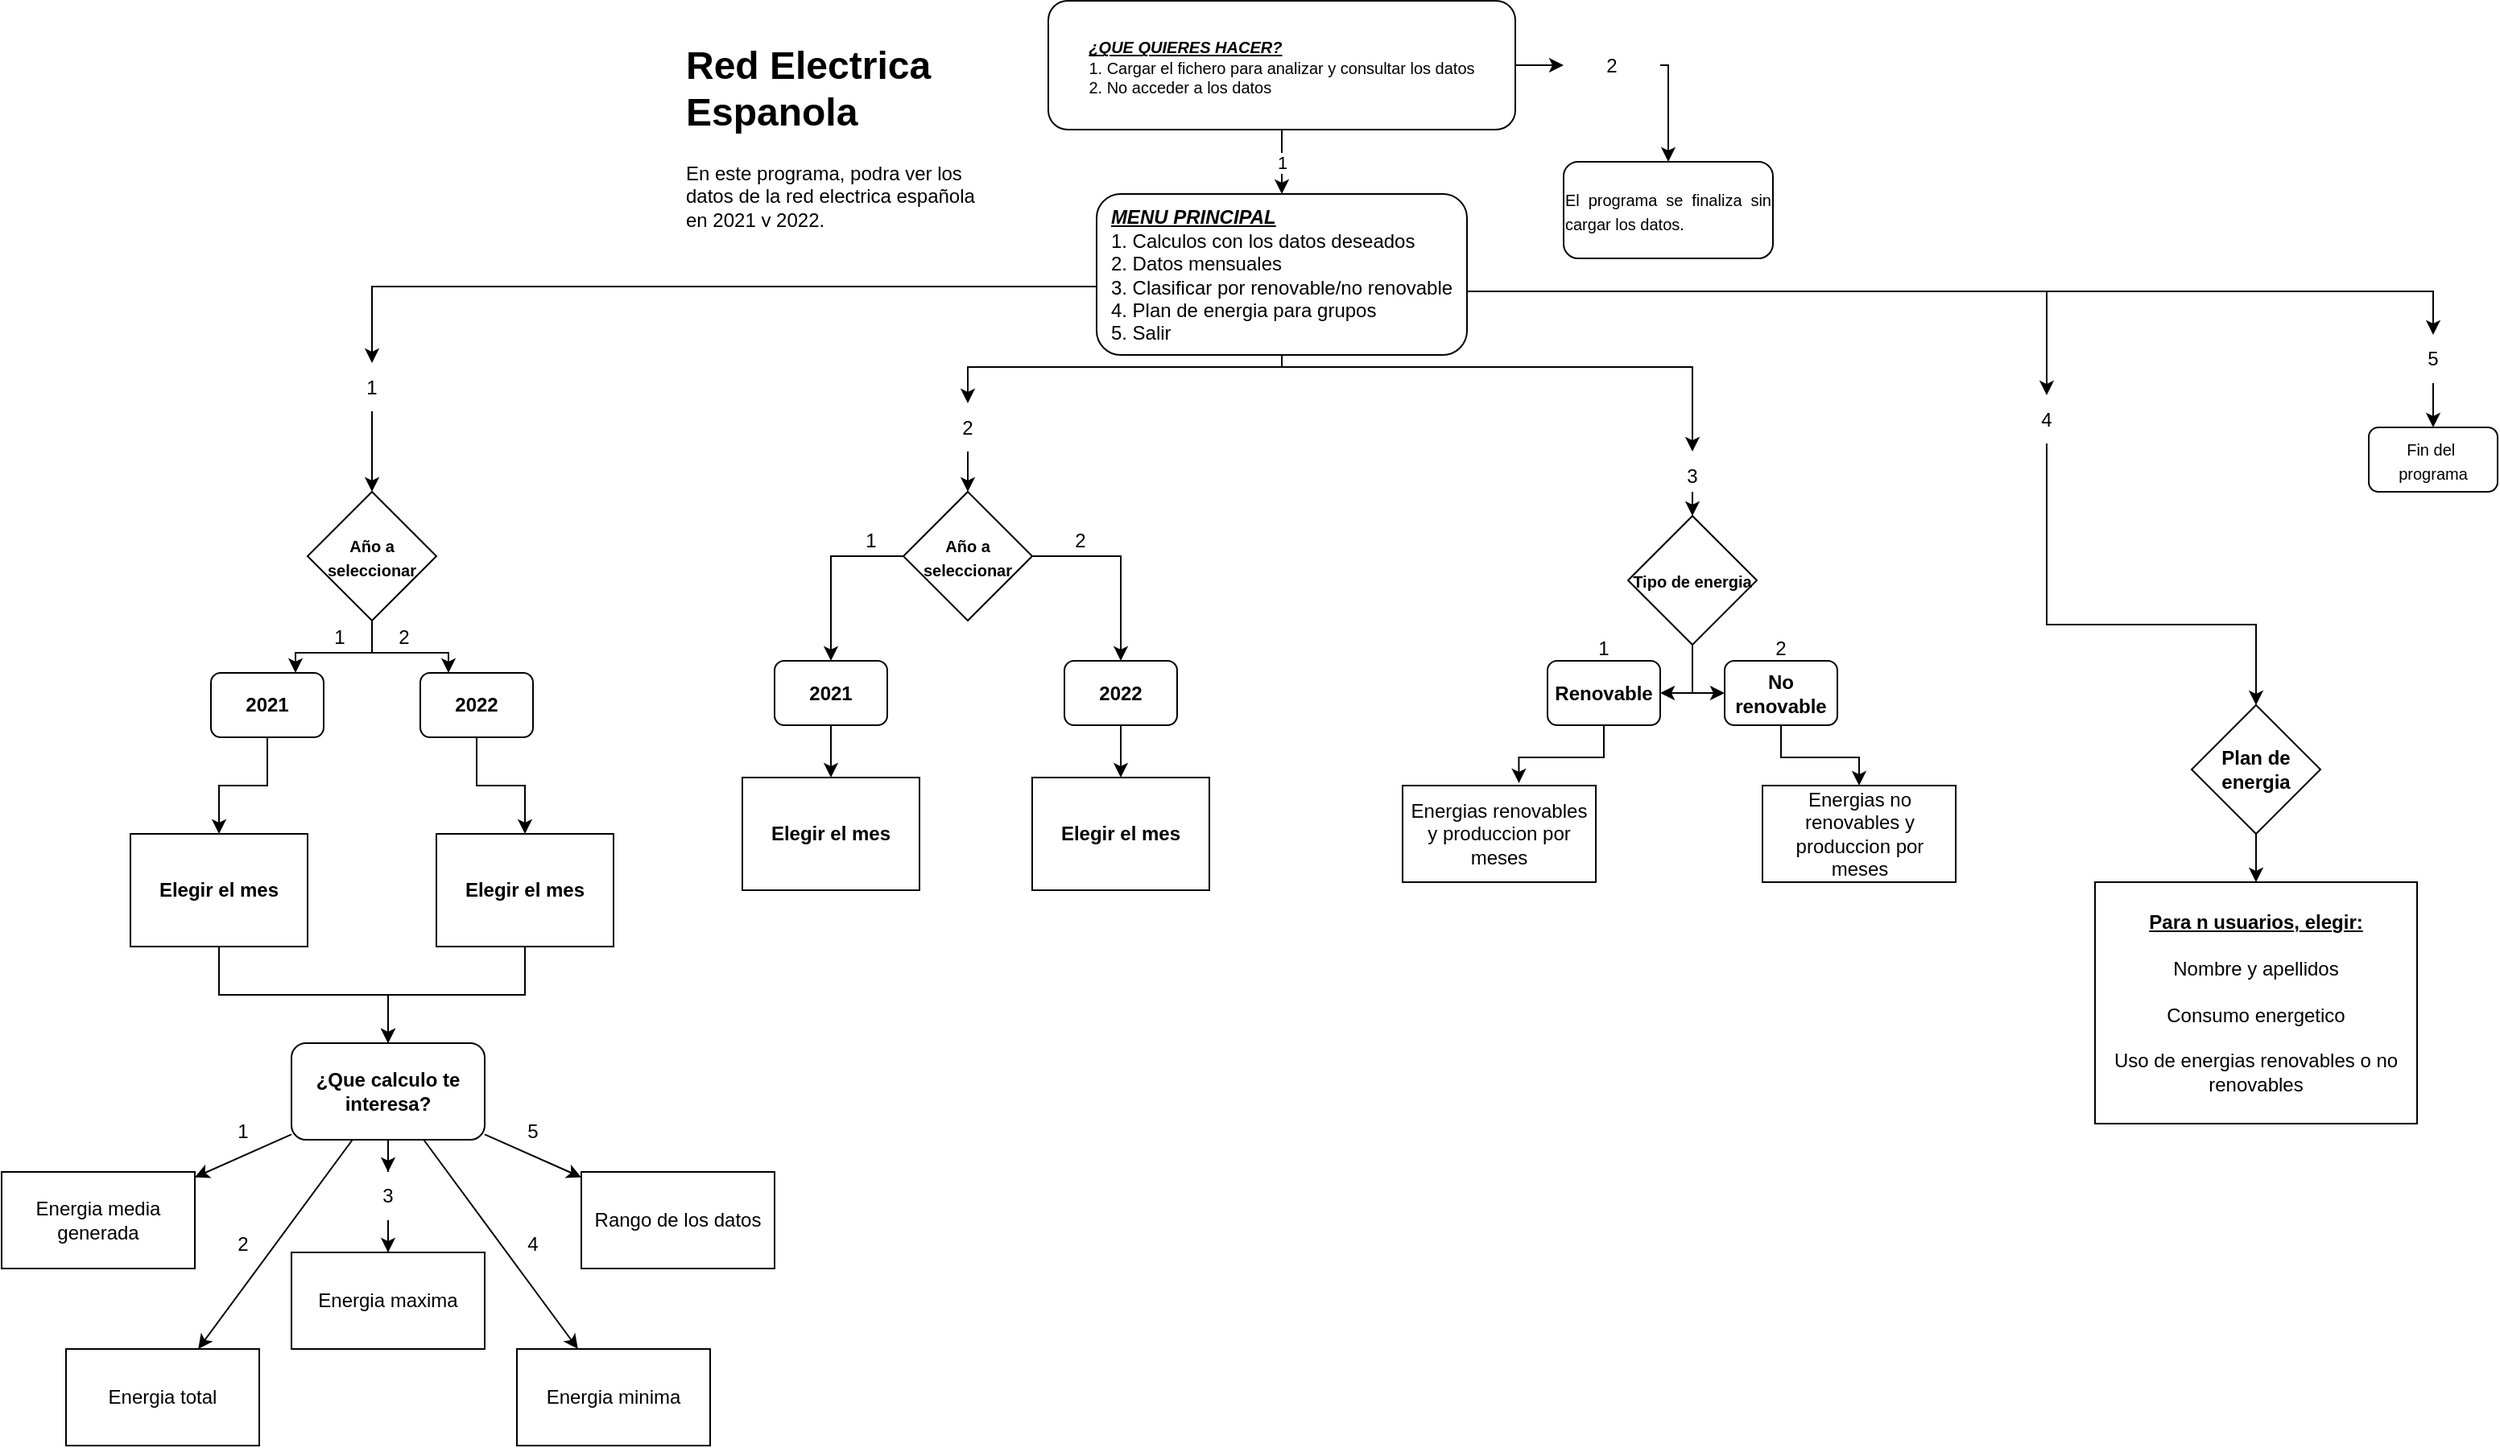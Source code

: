 <mxfile version="21.2.8" type="device">
  <diagram name="Página-1" id="vUGLkvW11eCOKC16Dlat">
    <mxGraphModel dx="2062" dy="731" grid="1" gridSize="10" guides="1" tooltips="1" connect="1" arrows="1" fold="1" page="1" pageScale="1" pageWidth="827" pageHeight="1169" math="0" shadow="0">
      <root>
        <mxCell id="0" />
        <mxCell id="1" parent="0" />
        <mxCell id="Wl3SrOmknFKyQczUdGOH-13" style="edgeStyle=orthogonalEdgeStyle;rounded=0;orthogonalLoop=1;jettySize=auto;html=1;" edge="1" parent="1" source="Wl3SrOmknFKyQczUdGOH-23" target="Wl3SrOmknFKyQczUdGOH-2">
          <mxGeometry relative="1" as="geometry">
            <Array as="points">
              <mxPoint x="235" y="52.5" />
            </Array>
          </mxGeometry>
        </mxCell>
        <mxCell id="Wl3SrOmknFKyQczUdGOH-1" value="&lt;div style=&quot;text-align: justify;&quot;&gt;&lt;b style=&quot;font-size: 10px; background-color: initial;&quot;&gt;&lt;i&gt;&lt;u&gt;¿QUE QUIERES HACER?&lt;/u&gt;&lt;/i&gt;&lt;/b&gt;&lt;/div&gt;&lt;font style=&quot;font-size: 10px;&quot;&gt;&lt;div style=&quot;text-align: justify;&quot;&gt;&lt;span style=&quot;background-color: initial;&quot;&gt;1. Cargar el fichero para analizar y consultar los datos&lt;/span&gt;&lt;/div&gt;&lt;div style=&quot;text-align: justify;&quot;&gt;&lt;span style=&quot;background-color: initial;&quot;&gt;2. No acceder a los datos&lt;/span&gt;&lt;/div&gt;&lt;/font&gt;" style="rounded=1;whiteSpace=wrap;html=1;" vertex="1" parent="1">
          <mxGeometry x="-150" y="12.5" width="290" height="80" as="geometry" />
        </mxCell>
        <mxCell id="Wl3SrOmknFKyQczUdGOH-2" value="&lt;div style=&quot;text-align: justify;&quot;&gt;&lt;span style=&quot;background-color: initial;&quot;&gt;&lt;font style=&quot;font-size: 10px;&quot;&gt;El programa se finaliza sin cargar los datos.&lt;/font&gt;&lt;/span&gt;&lt;/div&gt;" style="rounded=1;whiteSpace=wrap;html=1;" vertex="1" parent="1">
          <mxGeometry x="170" y="112.5" width="130" height="60" as="geometry" />
        </mxCell>
        <mxCell id="Wl3SrOmknFKyQczUdGOH-11" style="edgeStyle=orthogonalEdgeStyle;rounded=0;orthogonalLoop=1;jettySize=auto;html=1;entryX=0.5;entryY=0;entryDx=0;entryDy=0;exitX=0.5;exitY=1;exitDx=0;exitDy=0;" edge="1" parent="1" source="Wl3SrOmknFKyQczUdGOH-62" target="Wl3SrOmknFKyQczUdGOH-7">
          <mxGeometry relative="1" as="geometry">
            <Array as="points">
              <mxPoint x="470" y="400" />
              <mxPoint x="600" y="400" />
            </Array>
          </mxGeometry>
        </mxCell>
        <mxCell id="Wl3SrOmknFKyQczUdGOH-15" style="edgeStyle=orthogonalEdgeStyle;rounded=0;orthogonalLoop=1;jettySize=auto;html=1;entryX=0.5;entryY=0;entryDx=0;entryDy=0;" edge="1" parent="1" source="Wl3SrOmknFKyQczUdGOH-49" target="Wl3SrOmknFKyQczUdGOH-4">
          <mxGeometry relative="1" as="geometry" />
        </mxCell>
        <mxCell id="Wl3SrOmknFKyQczUdGOH-16" style="edgeStyle=orthogonalEdgeStyle;rounded=0;orthogonalLoop=1;jettySize=auto;html=1;entryX=0.5;entryY=0;entryDx=0;entryDy=0;" edge="1" parent="1" source="Wl3SrOmknFKyQczUdGOH-51" target="Wl3SrOmknFKyQczUdGOH-73">
          <mxGeometry relative="1" as="geometry">
            <mxPoint x="-200" y="312.5" as="targetPoint" />
          </mxGeometry>
        </mxCell>
        <mxCell id="Wl3SrOmknFKyQczUdGOH-45" style="edgeStyle=orthogonalEdgeStyle;rounded=0;orthogonalLoop=1;jettySize=auto;html=1;entryX=0.5;entryY=0;entryDx=0;entryDy=0;" edge="1" parent="1" source="Wl3SrOmknFKyQczUdGOH-61">
          <mxGeometry relative="1" as="geometry">
            <mxPoint x="710" y="277.5" as="targetPoint" />
            <mxPoint x="700" y="257.5" as="sourcePoint" />
            <Array as="points" />
          </mxGeometry>
        </mxCell>
        <mxCell id="Wl3SrOmknFKyQczUdGOH-68" style="edgeStyle=orthogonalEdgeStyle;rounded=0;orthogonalLoop=1;jettySize=auto;html=1;" edge="1" parent="1" source="Wl3SrOmknFKyQczUdGOH-3" target="Wl3SrOmknFKyQczUdGOH-53">
          <mxGeometry relative="1" as="geometry">
            <Array as="points">
              <mxPoint x="-5" y="240" />
              <mxPoint x="250" y="240" />
            </Array>
          </mxGeometry>
        </mxCell>
        <mxCell id="Wl3SrOmknFKyQczUdGOH-3" value="&lt;div style=&quot;text-align: justify;&quot;&gt;&lt;u style=&quot;background-color: initial; font-style: italic; font-weight: bold;&quot;&gt;&lt;font style=&quot;font-size: 12px;&quot;&gt;MENU PRINCIPAL&lt;/font&gt;&lt;/u&gt;&lt;/div&gt;&lt;div style=&quot;text-align: justify;&quot;&gt;&lt;font style=&quot;font-size: 12px;&quot;&gt;1. Calculos con los datos deseados&lt;/font&gt;&lt;/div&gt;&lt;div style=&quot;text-align: justify;&quot;&gt;&lt;font style=&quot;font-size: 12px;&quot;&gt;2. Datos mensuales&lt;/font&gt;&lt;/div&gt;&lt;div style=&quot;text-align: justify;&quot;&gt;&lt;font style=&quot;font-size: 12px;&quot;&gt;3. Clasificar por renovable/no renovable&lt;/font&gt;&lt;/div&gt;&lt;div style=&quot;text-align: justify;&quot;&gt;&lt;font style=&quot;font-size: 12px;&quot;&gt;4. Plan de energia para grupos&lt;/font&gt;&lt;/div&gt;&lt;div style=&quot;text-align: justify;&quot;&gt;&lt;font style=&quot;font-size: 12px;&quot;&gt;5. Salir&lt;/font&gt;&lt;/div&gt;" style="rounded=1;whiteSpace=wrap;html=1;" vertex="1" parent="1">
          <mxGeometry x="-120" y="132.5" width="230" height="100" as="geometry" />
        </mxCell>
        <mxCell id="Wl3SrOmknFKyQczUdGOH-95" style="edgeStyle=orthogonalEdgeStyle;rounded=0;orthogonalLoop=1;jettySize=auto;html=1;entryX=0.75;entryY=0;entryDx=0;entryDy=0;" edge="1" parent="1" source="Wl3SrOmknFKyQczUdGOH-4" target="Wl3SrOmknFKyQczUdGOH-17">
          <mxGeometry relative="1" as="geometry" />
        </mxCell>
        <mxCell id="Wl3SrOmknFKyQczUdGOH-96" style="edgeStyle=orthogonalEdgeStyle;rounded=0;orthogonalLoop=1;jettySize=auto;html=1;entryX=0.25;entryY=0;entryDx=0;entryDy=0;" edge="1" parent="1" source="Wl3SrOmknFKyQczUdGOH-4" target="Wl3SrOmknFKyQczUdGOH-18">
          <mxGeometry relative="1" as="geometry" />
        </mxCell>
        <mxCell id="Wl3SrOmknFKyQczUdGOH-4" value="&lt;font style=&quot;font-size: 10px;&quot;&gt;&lt;b&gt;Año a seleccionar&lt;/b&gt;&lt;/font&gt;" style="rhombus;whiteSpace=wrap;html=1;" vertex="1" parent="1">
          <mxGeometry x="-610" y="317.5" width="80" height="80" as="geometry" />
        </mxCell>
        <mxCell id="Wl3SrOmknFKyQczUdGOH-120" style="edgeStyle=orthogonalEdgeStyle;rounded=0;orthogonalLoop=1;jettySize=auto;html=1;entryX=0.5;entryY=0;entryDx=0;entryDy=0;" edge="1" parent="1" source="Wl3SrOmknFKyQczUdGOH-7" target="Wl3SrOmknFKyQczUdGOH-119">
          <mxGeometry relative="1" as="geometry" />
        </mxCell>
        <mxCell id="Wl3SrOmknFKyQczUdGOH-7" value="&lt;b&gt;Plan de energia&lt;/b&gt;" style="rhombus;whiteSpace=wrap;html=1;" vertex="1" parent="1">
          <mxGeometry x="560" y="450" width="80" height="80" as="geometry" />
        </mxCell>
        <mxCell id="Wl3SrOmknFKyQczUdGOH-109" style="edgeStyle=orthogonalEdgeStyle;rounded=0;orthogonalLoop=1;jettySize=auto;html=1;entryX=0.5;entryY=0;entryDx=0;entryDy=0;" edge="1" parent="1" source="Wl3SrOmknFKyQczUdGOH-17" target="Wl3SrOmknFKyQczUdGOH-85">
          <mxGeometry relative="1" as="geometry" />
        </mxCell>
        <mxCell id="Wl3SrOmknFKyQczUdGOH-17" value="&lt;b&gt;2021&lt;/b&gt;" style="rounded=1;whiteSpace=wrap;html=1;" vertex="1" parent="1">
          <mxGeometry x="-670" y="430" width="70" height="40" as="geometry" />
        </mxCell>
        <mxCell id="Wl3SrOmknFKyQczUdGOH-110" style="edgeStyle=orthogonalEdgeStyle;rounded=0;orthogonalLoop=1;jettySize=auto;html=1;entryX=0.5;entryY=0;entryDx=0;entryDy=0;" edge="1" parent="1" source="Wl3SrOmknFKyQczUdGOH-18" target="Wl3SrOmknFKyQczUdGOH-72">
          <mxGeometry relative="1" as="geometry" />
        </mxCell>
        <mxCell id="Wl3SrOmknFKyQczUdGOH-18" value="&lt;b&gt;2022&lt;/b&gt;" style="rounded=1;whiteSpace=wrap;html=1;" vertex="1" parent="1">
          <mxGeometry x="-540" y="430" width="70" height="40" as="geometry" />
        </mxCell>
        <mxCell id="Wl3SrOmknFKyQczUdGOH-22" value="&lt;h1&gt;Red Electrica Espanola&lt;/h1&gt;&lt;p&gt;En este programa, podra ver los datos de la red electrica española en 2021 y 2022.&lt;/p&gt;" style="text;html=1;strokeColor=none;fillColor=none;spacing=5;spacingTop=-20;whiteSpace=wrap;overflow=hidden;rounded=0;" vertex="1" parent="1">
          <mxGeometry x="-380" y="32.5" width="190" height="120" as="geometry" />
        </mxCell>
        <mxCell id="Wl3SrOmknFKyQczUdGOH-115" style="edgeStyle=orthogonalEdgeStyle;rounded=0;orthogonalLoop=1;jettySize=auto;html=1;" edge="1" parent="1" source="Wl3SrOmknFKyQczUdGOH-27" target="Wl3SrOmknFKyQczUdGOH-90">
          <mxGeometry relative="1" as="geometry" />
        </mxCell>
        <mxCell id="Wl3SrOmknFKyQczUdGOH-27" value="&lt;b&gt;No renovable&lt;/b&gt;" style="rounded=1;whiteSpace=wrap;html=1;" vertex="1" parent="1">
          <mxGeometry x="270" y="422.5" width="70" height="40" as="geometry" />
        </mxCell>
        <mxCell id="Wl3SrOmknFKyQczUdGOH-92" style="edgeStyle=orthogonalEdgeStyle;rounded=0;orthogonalLoop=1;jettySize=auto;html=1;entryX=0.602;entryY=-0.026;entryDx=0;entryDy=0;entryPerimeter=0;" edge="1" parent="1" source="Wl3SrOmknFKyQczUdGOH-28" target="Wl3SrOmknFKyQczUdGOH-88">
          <mxGeometry relative="1" as="geometry" />
        </mxCell>
        <mxCell id="Wl3SrOmknFKyQczUdGOH-28" value="&lt;b&gt;Renovable&lt;/b&gt;" style="rounded=1;whiteSpace=wrap;html=1;" vertex="1" parent="1">
          <mxGeometry x="160" y="422.5" width="70" height="40" as="geometry" />
        </mxCell>
        <mxCell id="Wl3SrOmknFKyQczUdGOH-46" value="&lt;font style=&quot;font-size: 10px;&quot;&gt;Fin del&amp;nbsp; programa&lt;/font&gt;" style="rounded=1;whiteSpace=wrap;html=1;" vertex="1" parent="1">
          <mxGeometry x="670" y="277.5" width="80" height="40" as="geometry" />
        </mxCell>
        <mxCell id="Wl3SrOmknFKyQczUdGOH-50" value="" style="edgeStyle=orthogonalEdgeStyle;rounded=0;orthogonalLoop=1;jettySize=auto;html=1;entryX=0.5;entryY=0;entryDx=0;entryDy=0;" edge="1" parent="1" source="Wl3SrOmknFKyQczUdGOH-3" target="Wl3SrOmknFKyQczUdGOH-49">
          <mxGeometry relative="1" as="geometry">
            <mxPoint x="-120" y="192.5" as="sourcePoint" />
            <mxPoint x="-310" y="302.5" as="targetPoint" />
            <Array as="points">
              <mxPoint x="-570" y="190" />
            </Array>
          </mxGeometry>
        </mxCell>
        <mxCell id="Wl3SrOmknFKyQczUdGOH-49" value="1" style="text;html=1;strokeColor=none;fillColor=none;align=center;verticalAlign=middle;whiteSpace=wrap;rounded=0;" vertex="1" parent="1">
          <mxGeometry x="-600" y="237.5" width="60" height="30" as="geometry" />
        </mxCell>
        <mxCell id="Wl3SrOmknFKyQczUdGOH-52" value="" style="edgeStyle=orthogonalEdgeStyle;rounded=0;orthogonalLoop=1;jettySize=auto;html=1;entryX=0.5;entryY=0;entryDx=0;entryDy=0;" edge="1" parent="1" source="Wl3SrOmknFKyQczUdGOH-3" target="Wl3SrOmknFKyQczUdGOH-51">
          <mxGeometry relative="1" as="geometry">
            <mxPoint x="-5" y="242.5" as="sourcePoint" />
            <mxPoint x="-130" y="302.5" as="targetPoint" />
            <Array as="points">
              <mxPoint x="-5" y="240" />
              <mxPoint x="-200" y="240" />
            </Array>
          </mxGeometry>
        </mxCell>
        <mxCell id="Wl3SrOmknFKyQczUdGOH-51" value="2" style="text;html=1;strokeColor=none;fillColor=none;align=center;verticalAlign=middle;whiteSpace=wrap;rounded=0;" vertex="1" parent="1">
          <mxGeometry x="-230" y="262.5" width="60" height="30" as="geometry" />
        </mxCell>
        <mxCell id="Wl3SrOmknFKyQczUdGOH-56" value="" style="edgeStyle=orthogonalEdgeStyle;rounded=0;orthogonalLoop=1;jettySize=auto;html=1;" edge="1" parent="1" source="Wl3SrOmknFKyQczUdGOH-1" target="Wl3SrOmknFKyQczUdGOH-23">
          <mxGeometry relative="1" as="geometry">
            <mxPoint x="140" y="52.5" as="sourcePoint" />
            <mxPoint x="235" y="112.5" as="targetPoint" />
          </mxGeometry>
        </mxCell>
        <mxCell id="Wl3SrOmknFKyQczUdGOH-23" value="2" style="text;html=1;strokeColor=none;fillColor=none;align=center;verticalAlign=middle;whiteSpace=wrap;rounded=0;" vertex="1" parent="1">
          <mxGeometry x="170" y="37.5" width="60" height="30" as="geometry" />
        </mxCell>
        <mxCell id="Wl3SrOmknFKyQczUdGOH-57" value="" style="endArrow=classic;html=1;rounded=0;entryX=0.5;entryY=0;entryDx=0;entryDy=0;" edge="1" parent="1" source="Wl3SrOmknFKyQczUdGOH-1" target="Wl3SrOmknFKyQczUdGOH-3">
          <mxGeometry relative="1" as="geometry">
            <mxPoint x="-60" y="252.5" as="sourcePoint" />
            <mxPoint x="-50" y="102.5" as="targetPoint" />
          </mxGeometry>
        </mxCell>
        <mxCell id="Wl3SrOmknFKyQczUdGOH-58" value="1" style="edgeLabel;resizable=0;html=1;align=center;verticalAlign=middle;" connectable="0" vertex="1" parent="Wl3SrOmknFKyQczUdGOH-57">
          <mxGeometry relative="1" as="geometry" />
        </mxCell>
        <mxCell id="Wl3SrOmknFKyQczUdGOH-60" value="" style="edgeStyle=orthogonalEdgeStyle;rounded=0;orthogonalLoop=1;jettySize=auto;html=1;" edge="1" parent="1" source="Wl3SrOmknFKyQczUdGOH-3">
          <mxGeometry relative="1" as="geometry">
            <mxPoint x="710" y="220" as="targetPoint" />
            <mxPoint x="110" y="192.5" as="sourcePoint" />
            <Array as="points">
              <mxPoint x="710" y="193" />
            </Array>
          </mxGeometry>
        </mxCell>
        <mxCell id="Wl3SrOmknFKyQczUdGOH-61" value="5" style="text;html=1;strokeColor=none;fillColor=none;align=center;verticalAlign=middle;whiteSpace=wrap;rounded=0;" vertex="1" parent="1">
          <mxGeometry x="680" y="220" width="60" height="30" as="geometry" />
        </mxCell>
        <mxCell id="Wl3SrOmknFKyQczUdGOH-63" value="" style="edgeStyle=orthogonalEdgeStyle;rounded=0;orthogonalLoop=1;jettySize=auto;html=1;entryX=0.5;entryY=0;entryDx=0;entryDy=0;" edge="1" parent="1" source="Wl3SrOmknFKyQczUdGOH-3" target="Wl3SrOmknFKyQczUdGOH-62">
          <mxGeometry relative="1" as="geometry">
            <mxPoint x="110" y="192.5" as="sourcePoint" />
            <mxPoint x="230" y="302.5" as="targetPoint" />
            <Array as="points">
              <mxPoint x="470" y="193" />
            </Array>
          </mxGeometry>
        </mxCell>
        <mxCell id="Wl3SrOmknFKyQczUdGOH-62" value="4" style="text;html=1;strokeColor=none;fillColor=none;align=center;verticalAlign=middle;whiteSpace=wrap;rounded=0;" vertex="1" parent="1">
          <mxGeometry x="440" y="257.5" width="60" height="30" as="geometry" />
        </mxCell>
        <mxCell id="Wl3SrOmknFKyQczUdGOH-84" style="edgeStyle=orthogonalEdgeStyle;rounded=0;orthogonalLoop=1;jettySize=auto;html=1;exitX=0.5;exitY=1;exitDx=0;exitDy=0;entryX=0.5;entryY=0;entryDx=0;entryDy=0;" edge="1" parent="1" target="Wl3SrOmknFKyQczUdGOH-83">
          <mxGeometry relative="1" as="geometry">
            <mxPoint x="250" y="317.5" as="sourcePoint" />
          </mxGeometry>
        </mxCell>
        <mxCell id="Wl3SrOmknFKyQczUdGOH-53" value="3" style="text;html=1;strokeColor=none;fillColor=none;align=center;verticalAlign=middle;whiteSpace=wrap;rounded=0;" vertex="1" parent="1">
          <mxGeometry x="220" y="292.5" width="60" height="30" as="geometry" />
        </mxCell>
        <mxCell id="Wl3SrOmknFKyQczUdGOH-100" style="edgeStyle=orthogonalEdgeStyle;rounded=0;orthogonalLoop=1;jettySize=auto;html=1;entryX=0.5;entryY=0;entryDx=0;entryDy=0;" edge="1" parent="1" source="Wl3SrOmknFKyQczUdGOH-72" target="Wl3SrOmknFKyQczUdGOH-98">
          <mxGeometry relative="1" as="geometry" />
        </mxCell>
        <mxCell id="Wl3SrOmknFKyQczUdGOH-72" value="&lt;div style=&quot;text-align: justify;&quot;&gt;&lt;b&gt;Elegir el mes&lt;/b&gt;&lt;/div&gt;&lt;div style=&quot;text-align: justify;&quot;&gt;&lt;/div&gt;" style="rounded=0;whiteSpace=wrap;html=1;" vertex="1" parent="1">
          <mxGeometry x="-530" y="530" width="110" height="70" as="geometry" />
        </mxCell>
        <mxCell id="Wl3SrOmknFKyQczUdGOH-103" style="edgeStyle=orthogonalEdgeStyle;rounded=0;orthogonalLoop=1;jettySize=auto;html=1;entryX=0.5;entryY=0;entryDx=0;entryDy=0;" edge="1" parent="1" source="Wl3SrOmknFKyQczUdGOH-73" target="Wl3SrOmknFKyQczUdGOH-74">
          <mxGeometry relative="1" as="geometry" />
        </mxCell>
        <mxCell id="Wl3SrOmknFKyQczUdGOH-104" style="edgeStyle=orthogonalEdgeStyle;rounded=0;orthogonalLoop=1;jettySize=auto;html=1;entryX=0.5;entryY=0;entryDx=0;entryDy=0;" edge="1" parent="1" source="Wl3SrOmknFKyQczUdGOH-73" target="Wl3SrOmknFKyQczUdGOH-75">
          <mxGeometry relative="1" as="geometry" />
        </mxCell>
        <mxCell id="Wl3SrOmknFKyQczUdGOH-73" value="&lt;font style=&quot;font-size: 10px;&quot;&gt;&lt;b&gt;Año a seleccionar&lt;/b&gt;&lt;/font&gt;" style="rhombus;whiteSpace=wrap;html=1;" vertex="1" parent="1">
          <mxGeometry x="-240" y="317.5" width="80" height="80" as="geometry" />
        </mxCell>
        <mxCell id="Wl3SrOmknFKyQczUdGOH-111" style="edgeStyle=orthogonalEdgeStyle;rounded=0;orthogonalLoop=1;jettySize=auto;html=1;entryX=0.5;entryY=0;entryDx=0;entryDy=0;" edge="1" parent="1" source="Wl3SrOmknFKyQczUdGOH-74" target="Wl3SrOmknFKyQczUdGOH-86">
          <mxGeometry relative="1" as="geometry" />
        </mxCell>
        <mxCell id="Wl3SrOmknFKyQczUdGOH-74" value="&lt;b&gt;2021&lt;/b&gt;" style="rounded=1;whiteSpace=wrap;html=1;" vertex="1" parent="1">
          <mxGeometry x="-320" y="422.5" width="70" height="40" as="geometry" />
        </mxCell>
        <mxCell id="Wl3SrOmknFKyQczUdGOH-112" style="edgeStyle=orthogonalEdgeStyle;rounded=0;orthogonalLoop=1;jettySize=auto;html=1;entryX=0.5;entryY=0;entryDx=0;entryDy=0;" edge="1" parent="1" source="Wl3SrOmknFKyQczUdGOH-75" target="Wl3SrOmknFKyQczUdGOH-87">
          <mxGeometry relative="1" as="geometry" />
        </mxCell>
        <mxCell id="Wl3SrOmknFKyQczUdGOH-75" value="&lt;b style=&quot;&quot;&gt;2022&lt;/b&gt;" style="rounded=1;whiteSpace=wrap;html=1;" vertex="1" parent="1">
          <mxGeometry x="-140" y="422.5" width="70" height="40" as="geometry" />
        </mxCell>
        <mxCell id="Wl3SrOmknFKyQczUdGOH-113" style="edgeStyle=orthogonalEdgeStyle;rounded=0;orthogonalLoop=1;jettySize=auto;html=1;entryX=1;entryY=0.5;entryDx=0;entryDy=0;" edge="1" parent="1" source="Wl3SrOmknFKyQczUdGOH-83" target="Wl3SrOmknFKyQczUdGOH-28">
          <mxGeometry relative="1" as="geometry" />
        </mxCell>
        <mxCell id="Wl3SrOmknFKyQczUdGOH-116" style="edgeStyle=orthogonalEdgeStyle;rounded=0;orthogonalLoop=1;jettySize=auto;html=1;entryX=0;entryY=0.5;entryDx=0;entryDy=0;" edge="1" parent="1" source="Wl3SrOmknFKyQczUdGOH-83" target="Wl3SrOmknFKyQczUdGOH-27">
          <mxGeometry relative="1" as="geometry" />
        </mxCell>
        <mxCell id="Wl3SrOmknFKyQczUdGOH-83" value="&lt;font style=&quot;font-size: 10px;&quot;&gt;&lt;b&gt;Tipo de energia&lt;/b&gt;&lt;/font&gt;" style="rhombus;whiteSpace=wrap;html=1;" vertex="1" parent="1">
          <mxGeometry x="210" y="332.5" width="80" height="80" as="geometry" />
        </mxCell>
        <mxCell id="Wl3SrOmknFKyQczUdGOH-99" style="edgeStyle=orthogonalEdgeStyle;rounded=0;orthogonalLoop=1;jettySize=auto;html=1;entryX=0.5;entryY=0;entryDx=0;entryDy=0;" edge="1" parent="1" source="Wl3SrOmknFKyQczUdGOH-85" target="Wl3SrOmknFKyQczUdGOH-98">
          <mxGeometry relative="1" as="geometry" />
        </mxCell>
        <mxCell id="Wl3SrOmknFKyQczUdGOH-85" value="&lt;div style=&quot;text-align: justify;&quot;&gt;&lt;b&gt;Elegir el mes&lt;/b&gt;&lt;/div&gt;&lt;div style=&quot;text-align: justify;&quot;&gt;&lt;/div&gt;" style="rounded=0;whiteSpace=wrap;html=1;" vertex="1" parent="1">
          <mxGeometry x="-720" y="530" width="110" height="70" as="geometry" />
        </mxCell>
        <mxCell id="Wl3SrOmknFKyQczUdGOH-86" value="&lt;div style=&quot;text-align: justify;&quot;&gt;&lt;b&gt;Elegir el mes&lt;/b&gt;&lt;/div&gt;&lt;div style=&quot;text-align: justify;&quot;&gt;&lt;/div&gt;" style="rounded=0;whiteSpace=wrap;html=1;" vertex="1" parent="1">
          <mxGeometry x="-340" y="495" width="110" height="70" as="geometry" />
        </mxCell>
        <mxCell id="Wl3SrOmknFKyQczUdGOH-87" value="&lt;div style=&quot;text-align: justify;&quot;&gt;&lt;b&gt;Elegir el mes&lt;/b&gt;&lt;/div&gt;&lt;div style=&quot;text-align: justify;&quot;&gt;&lt;/div&gt;" style="rounded=0;whiteSpace=wrap;html=1;" vertex="1" parent="1">
          <mxGeometry x="-160" y="495" width="110" height="70" as="geometry" />
        </mxCell>
        <mxCell id="Wl3SrOmknFKyQczUdGOH-88" value="Energias renovables y produccion por meses" style="rounded=0;whiteSpace=wrap;html=1;" vertex="1" parent="1">
          <mxGeometry x="70" y="500" width="120" height="60" as="geometry" />
        </mxCell>
        <mxCell id="Wl3SrOmknFKyQczUdGOH-90" value="Energias no renovables y produccion por meses" style="rounded=0;whiteSpace=wrap;html=1;" vertex="1" parent="1">
          <mxGeometry x="293.5" y="500" width="120" height="60" as="geometry" />
        </mxCell>
        <mxCell id="Wl3SrOmknFKyQczUdGOH-127" style="edgeStyle=orthogonalEdgeStyle;rounded=0;orthogonalLoop=1;jettySize=auto;html=1;exitX=0.5;exitY=1;exitDx=0;exitDy=0;" edge="1" parent="1" source="Wl3SrOmknFKyQczUdGOH-135" target="Wl3SrOmknFKyQczUdGOH-126">
          <mxGeometry relative="1" as="geometry" />
        </mxCell>
        <mxCell id="Wl3SrOmknFKyQczUdGOH-98" value="&lt;b&gt;¿Que calculo te interesa?&lt;/b&gt;" style="rounded=1;whiteSpace=wrap;html=1;" vertex="1" parent="1">
          <mxGeometry x="-620" y="660" width="120" height="60" as="geometry" />
        </mxCell>
        <mxCell id="Wl3SrOmknFKyQczUdGOH-101" value="1" style="text;html=1;strokeColor=none;fillColor=none;align=center;verticalAlign=middle;whiteSpace=wrap;rounded=0;" vertex="1" parent="1">
          <mxGeometry x="-620" y="392.5" width="60" height="30" as="geometry" />
        </mxCell>
        <mxCell id="Wl3SrOmknFKyQczUdGOH-102" value="2" style="text;html=1;strokeColor=none;fillColor=none;align=center;verticalAlign=middle;whiteSpace=wrap;rounded=0;" vertex="1" parent="1">
          <mxGeometry x="-580" y="392.5" width="60" height="30" as="geometry" />
        </mxCell>
        <mxCell id="Wl3SrOmknFKyQczUdGOH-105" value="1" style="text;html=1;strokeColor=none;fillColor=none;align=center;verticalAlign=middle;whiteSpace=wrap;rounded=0;" vertex="1" parent="1">
          <mxGeometry x="-290" y="332.5" width="60" height="30" as="geometry" />
        </mxCell>
        <mxCell id="Wl3SrOmknFKyQczUdGOH-107" value="2" style="text;html=1;strokeColor=none;fillColor=none;align=center;verticalAlign=middle;whiteSpace=wrap;rounded=0;" vertex="1" parent="1">
          <mxGeometry x="-160" y="332.5" width="60" height="30" as="geometry" />
        </mxCell>
        <mxCell id="Wl3SrOmknFKyQczUdGOH-117" value="1" style="text;html=1;strokeColor=none;fillColor=none;align=center;verticalAlign=middle;whiteSpace=wrap;rounded=0;" vertex="1" parent="1">
          <mxGeometry x="165" y="400" width="60" height="30" as="geometry" />
        </mxCell>
        <mxCell id="Wl3SrOmknFKyQczUdGOH-118" value="2" style="text;html=1;strokeColor=none;fillColor=none;align=center;verticalAlign=middle;whiteSpace=wrap;rounded=0;" vertex="1" parent="1">
          <mxGeometry x="275" y="400" width="60" height="30" as="geometry" />
        </mxCell>
        <mxCell id="Wl3SrOmknFKyQczUdGOH-119" value="&lt;b style=&quot;text-decoration-line: underline;&quot;&gt;Para n usuarios, elegir:&lt;/b&gt;&lt;br&gt;&lt;br&gt;Nombre y apellidos&lt;br&gt;&lt;br&gt;Consumo energetico&lt;br&gt;&lt;br&gt;Uso de energias renovables o no renovables" style="rounded=0;whiteSpace=wrap;html=1;" vertex="1" parent="1">
          <mxGeometry x="500" y="560" width="200" height="150" as="geometry" />
        </mxCell>
        <mxCell id="Wl3SrOmknFKyQczUdGOH-121" value="Energia minima" style="rounded=0;whiteSpace=wrap;html=1;" vertex="1" parent="1">
          <mxGeometry x="-480" y="850" width="120" height="60" as="geometry" />
        </mxCell>
        <mxCell id="Wl3SrOmknFKyQczUdGOH-123" value="Rango de los datos" style="rounded=0;whiteSpace=wrap;html=1;" vertex="1" parent="1">
          <mxGeometry x="-440" y="740" width="120" height="60" as="geometry" />
        </mxCell>
        <mxCell id="Wl3SrOmknFKyQczUdGOH-124" value="Energia media generada" style="rounded=0;whiteSpace=wrap;html=1;" vertex="1" parent="1">
          <mxGeometry x="-800" y="740" width="120" height="60" as="geometry" />
        </mxCell>
        <mxCell id="Wl3SrOmknFKyQczUdGOH-125" value="Energia total" style="rounded=0;whiteSpace=wrap;html=1;" vertex="1" parent="1">
          <mxGeometry x="-760" y="850" width="120" height="60" as="geometry" />
        </mxCell>
        <mxCell id="Wl3SrOmknFKyQczUdGOH-126" value="Energia maxima" style="rounded=0;whiteSpace=wrap;html=1;" vertex="1" parent="1">
          <mxGeometry x="-620" y="790" width="120" height="60" as="geometry" />
        </mxCell>
        <mxCell id="Wl3SrOmknFKyQczUdGOH-129" value="" style="endArrow=classic;html=1;rounded=0;" edge="1" parent="1" source="Wl3SrOmknFKyQczUdGOH-98" target="Wl3SrOmknFKyQczUdGOH-124">
          <mxGeometry width="50" height="50" relative="1" as="geometry">
            <mxPoint x="-270" y="650" as="sourcePoint" />
            <mxPoint x="-220" y="600" as="targetPoint" />
          </mxGeometry>
        </mxCell>
        <mxCell id="Wl3SrOmknFKyQczUdGOH-130" value="" style="endArrow=classic;html=1;rounded=0;" edge="1" parent="1" source="Wl3SrOmknFKyQczUdGOH-98" target="Wl3SrOmknFKyQczUdGOH-123">
          <mxGeometry width="50" height="50" relative="1" as="geometry">
            <mxPoint x="-300" y="650" as="sourcePoint" />
            <mxPoint x="-250" y="600" as="targetPoint" />
          </mxGeometry>
        </mxCell>
        <mxCell id="Wl3SrOmknFKyQczUdGOH-131" value="" style="endArrow=classic;html=1;rounded=0;" edge="1" parent="1" source="Wl3SrOmknFKyQczUdGOH-98" target="Wl3SrOmknFKyQczUdGOH-121">
          <mxGeometry width="50" height="50" relative="1" as="geometry">
            <mxPoint x="-300" y="650" as="sourcePoint" />
            <mxPoint x="-250" y="600" as="targetPoint" />
          </mxGeometry>
        </mxCell>
        <mxCell id="Wl3SrOmknFKyQczUdGOH-132" value="" style="endArrow=classic;html=1;rounded=0;" edge="1" parent="1" source="Wl3SrOmknFKyQczUdGOH-98" target="Wl3SrOmknFKyQczUdGOH-125">
          <mxGeometry width="50" height="50" relative="1" as="geometry">
            <mxPoint x="-300" y="650" as="sourcePoint" />
            <mxPoint x="-250" y="600" as="targetPoint" />
          </mxGeometry>
        </mxCell>
        <mxCell id="Wl3SrOmknFKyQczUdGOH-133" value="1" style="text;html=1;strokeColor=none;fillColor=none;align=center;verticalAlign=middle;whiteSpace=wrap;rounded=0;" vertex="1" parent="1">
          <mxGeometry x="-680" y="700" width="60" height="30" as="geometry" />
        </mxCell>
        <mxCell id="Wl3SrOmknFKyQczUdGOH-134" value="2" style="text;html=1;strokeColor=none;fillColor=none;align=center;verticalAlign=middle;whiteSpace=wrap;rounded=0;" vertex="1" parent="1">
          <mxGeometry x="-680" y="770" width="60" height="30" as="geometry" />
        </mxCell>
        <mxCell id="Wl3SrOmknFKyQczUdGOH-136" value="4" style="text;html=1;strokeColor=none;fillColor=none;align=center;verticalAlign=middle;whiteSpace=wrap;rounded=0;" vertex="1" parent="1">
          <mxGeometry x="-500" y="770" width="60" height="30" as="geometry" />
        </mxCell>
        <mxCell id="Wl3SrOmknFKyQczUdGOH-137" value="5" style="text;html=1;strokeColor=none;fillColor=none;align=center;verticalAlign=middle;whiteSpace=wrap;rounded=0;" vertex="1" parent="1">
          <mxGeometry x="-500" y="700" width="60" height="30" as="geometry" />
        </mxCell>
        <mxCell id="Wl3SrOmknFKyQczUdGOH-139" value="" style="edgeStyle=orthogonalEdgeStyle;rounded=0;orthogonalLoop=1;jettySize=auto;html=1;exitX=0.5;exitY=1;exitDx=0;exitDy=0;" edge="1" parent="1" source="Wl3SrOmknFKyQczUdGOH-98" target="Wl3SrOmknFKyQczUdGOH-135">
          <mxGeometry relative="1" as="geometry">
            <mxPoint x="-560" y="720" as="sourcePoint" />
            <mxPoint x="-560" y="790" as="targetPoint" />
          </mxGeometry>
        </mxCell>
        <mxCell id="Wl3SrOmknFKyQczUdGOH-135" value="3" style="text;html=1;strokeColor=none;fillColor=none;align=center;verticalAlign=middle;whiteSpace=wrap;rounded=0;" vertex="1" parent="1">
          <mxGeometry x="-590" y="740" width="60" height="30" as="geometry" />
        </mxCell>
      </root>
    </mxGraphModel>
  </diagram>
</mxfile>
